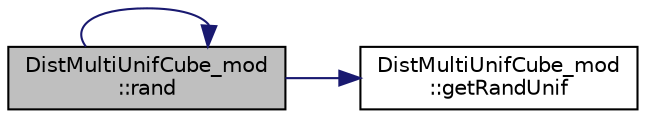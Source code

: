 digraph "DistMultiUnifCube_mod::rand"
{
 // LATEX_PDF_SIZE
  edge [fontname="Helvetica",fontsize="10",labelfontname="Helvetica",labelfontsize="10"];
  node [fontname="Helvetica",fontsize="10",shape=record];
  rankdir="LR";
  Node1 [label="DistMultiUnifCube_mod\l::rand",height=0.2,width=0.4,color="black", fillcolor="grey75", style="filled", fontcolor="black",tooltip="Return a random number deviate given the current parameters of the distribution."];
  Node1 -> Node2 [color="midnightblue",fontsize="10",style="solid",fontname="Helvetica"];
  Node2 [label="DistMultiUnifCube_mod\l::getRandUnif",height=0.2,width=0.4,color="black", fillcolor="white", style="filled",URL="$namespaceDistMultiUnifCube__mod.html#a22b94e93b16e2524ede718484872e81a",tooltip="Return a MultiVariate Uniform (MVU) random vector within the specified input support."];
  Node1 -> Node1 [color="midnightblue",fontsize="10",style="solid",fontname="Helvetica"];
}
